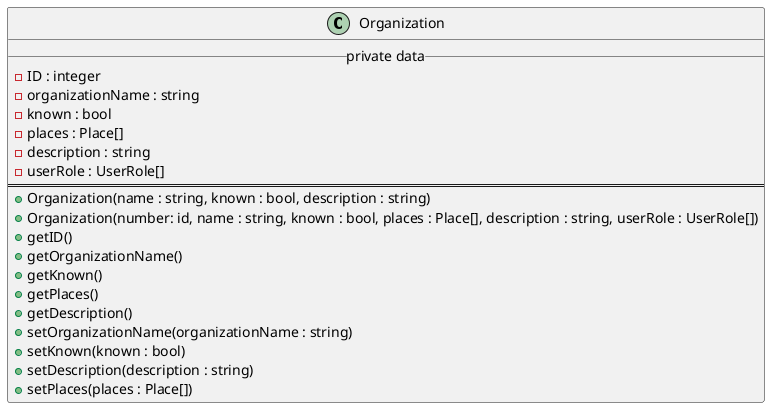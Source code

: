 @startuml Class Diagram
class Organization{
  __ private data __
  - ID : integer
  - organizationName : string
  - known : bool
  - places : Place[]
  - description : string
  - userRole : UserRole[]
  ==
  + Organization(name : string, known : bool, description : string)
  + Organization(number: id, name : string, known : bool, places : Place[], description : string, userRole : UserRole[])
  + getID()
  + getOrganizationName()
  + getKnown()
  + getPlaces()
  + getDescription()
  + setOrganizationName(organizationName : string)
  + setKnown(known : bool)
  + setDescription(description : string)
  + setPlaces(places : Place[])
}
@enduml

